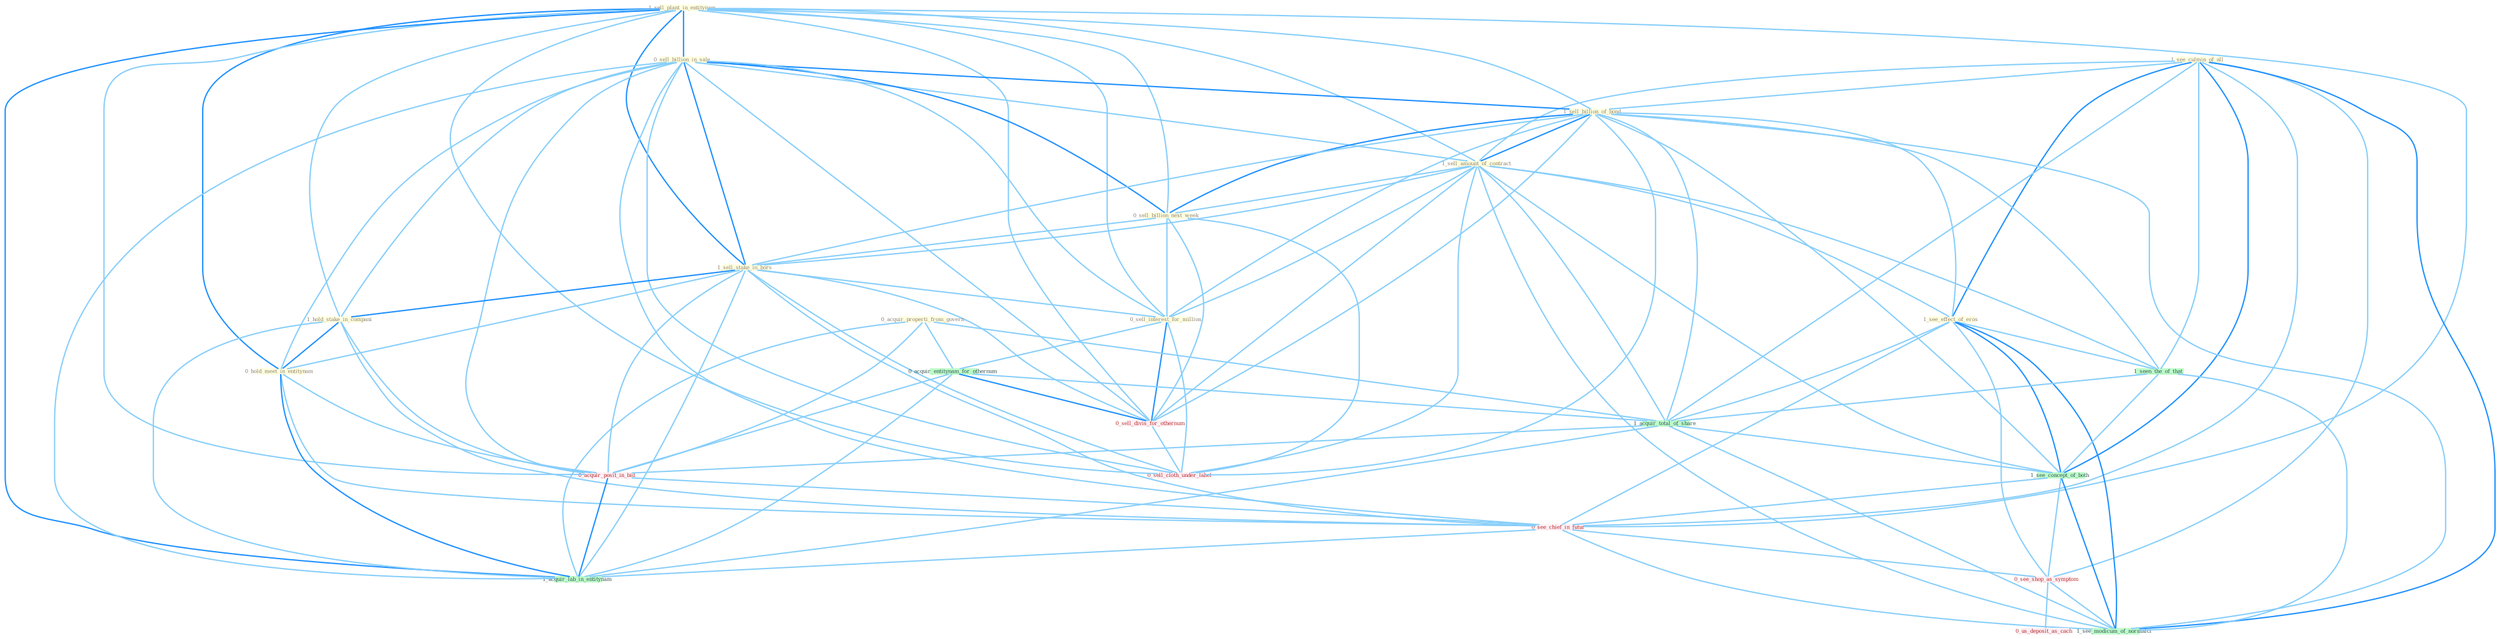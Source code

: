 Graph G{ 
    node
    [shape=polygon,style=filled,width=.5,height=.06,color="#BDFCC9",fixedsize=true,fontsize=4,
    fontcolor="#2f4f4f"];
    {node
    [color="#ffffe0", fontcolor="#8b7d6b"] "1_sell_plant_in_entitynam " "1_see_culmin_of_all " "0_sell_billion_in_sale " "1_sell_billion_of_bond " "1_sell_amount_of_contract " "1_see_effect_of_eros " "0_sell_billion_next_week " "1_sell_stake_in_hors " "1_hold_stake_in_compani " "0_sell_interest_for_million " "0_acquir_properti_from_govern " "0_hold_meet_in_entitynam "}
{node [color="#fff0f5", fontcolor="#b22222"] "0_sell_divis_for_othernum " "0_sell_cloth_under_label " "0_acquir_posit_in_bid " "0_see_chief_in_futur " "0_see_shop_as_symptom " "0_us_deposit_as_cach "}
edge [color="#B0E2FF"];

	"1_sell_plant_in_entitynam " -- "0_sell_billion_in_sale " [w="2", color="#1e90ff" , len=0.8];
	"1_sell_plant_in_entitynam " -- "1_sell_billion_of_bond " [w="1", color="#87cefa" ];
	"1_sell_plant_in_entitynam " -- "1_sell_amount_of_contract " [w="1", color="#87cefa" ];
	"1_sell_plant_in_entitynam " -- "0_sell_billion_next_week " [w="1", color="#87cefa" ];
	"1_sell_plant_in_entitynam " -- "1_sell_stake_in_hors " [w="2", color="#1e90ff" , len=0.8];
	"1_sell_plant_in_entitynam " -- "1_hold_stake_in_compani " [w="1", color="#87cefa" ];
	"1_sell_plant_in_entitynam " -- "0_sell_interest_for_million " [w="1", color="#87cefa" ];
	"1_sell_plant_in_entitynam " -- "0_hold_meet_in_entitynam " [w="2", color="#1e90ff" , len=0.8];
	"1_sell_plant_in_entitynam " -- "0_sell_divis_for_othernum " [w="1", color="#87cefa" ];
	"1_sell_plant_in_entitynam " -- "0_sell_cloth_under_label " [w="1", color="#87cefa" ];
	"1_sell_plant_in_entitynam " -- "0_acquir_posit_in_bid " [w="1", color="#87cefa" ];
	"1_sell_plant_in_entitynam " -- "0_see_chief_in_futur " [w="1", color="#87cefa" ];
	"1_sell_plant_in_entitynam " -- "1_acquir_lab_in_entitynam " [w="2", color="#1e90ff" , len=0.8];
	"1_see_culmin_of_all " -- "1_sell_billion_of_bond " [w="1", color="#87cefa" ];
	"1_see_culmin_of_all " -- "1_sell_amount_of_contract " [w="1", color="#87cefa" ];
	"1_see_culmin_of_all " -- "1_see_effect_of_eros " [w="2", color="#1e90ff" , len=0.8];
	"1_see_culmin_of_all " -- "1_seen_the_of_that " [w="1", color="#87cefa" ];
	"1_see_culmin_of_all " -- "1_acquir_total_of_share " [w="1", color="#87cefa" ];
	"1_see_culmin_of_all " -- "1_see_concept_of_both " [w="2", color="#1e90ff" , len=0.8];
	"1_see_culmin_of_all " -- "0_see_chief_in_futur " [w="1", color="#87cefa" ];
	"1_see_culmin_of_all " -- "0_see_shop_as_symptom " [w="1", color="#87cefa" ];
	"1_see_culmin_of_all " -- "1_see_modicum_of_normalci " [w="2", color="#1e90ff" , len=0.8];
	"0_sell_billion_in_sale " -- "1_sell_billion_of_bond " [w="2", color="#1e90ff" , len=0.8];
	"0_sell_billion_in_sale " -- "1_sell_amount_of_contract " [w="1", color="#87cefa" ];
	"0_sell_billion_in_sale " -- "0_sell_billion_next_week " [w="2", color="#1e90ff" , len=0.8];
	"0_sell_billion_in_sale " -- "1_sell_stake_in_hors " [w="2", color="#1e90ff" , len=0.8];
	"0_sell_billion_in_sale " -- "1_hold_stake_in_compani " [w="1", color="#87cefa" ];
	"0_sell_billion_in_sale " -- "0_sell_interest_for_million " [w="1", color="#87cefa" ];
	"0_sell_billion_in_sale " -- "0_hold_meet_in_entitynam " [w="1", color="#87cefa" ];
	"0_sell_billion_in_sale " -- "0_sell_divis_for_othernum " [w="1", color="#87cefa" ];
	"0_sell_billion_in_sale " -- "0_sell_cloth_under_label " [w="1", color="#87cefa" ];
	"0_sell_billion_in_sale " -- "0_acquir_posit_in_bid " [w="1", color="#87cefa" ];
	"0_sell_billion_in_sale " -- "0_see_chief_in_futur " [w="1", color="#87cefa" ];
	"0_sell_billion_in_sale " -- "1_acquir_lab_in_entitynam " [w="1", color="#87cefa" ];
	"1_sell_billion_of_bond " -- "1_sell_amount_of_contract " [w="2", color="#1e90ff" , len=0.8];
	"1_sell_billion_of_bond " -- "1_see_effect_of_eros " [w="1", color="#87cefa" ];
	"1_sell_billion_of_bond " -- "0_sell_billion_next_week " [w="2", color="#1e90ff" , len=0.8];
	"1_sell_billion_of_bond " -- "1_sell_stake_in_hors " [w="1", color="#87cefa" ];
	"1_sell_billion_of_bond " -- "0_sell_interest_for_million " [w="1", color="#87cefa" ];
	"1_sell_billion_of_bond " -- "1_seen_the_of_that " [w="1", color="#87cefa" ];
	"1_sell_billion_of_bond " -- "0_sell_divis_for_othernum " [w="1", color="#87cefa" ];
	"1_sell_billion_of_bond " -- "1_acquir_total_of_share " [w="1", color="#87cefa" ];
	"1_sell_billion_of_bond " -- "0_sell_cloth_under_label " [w="1", color="#87cefa" ];
	"1_sell_billion_of_bond " -- "1_see_concept_of_both " [w="1", color="#87cefa" ];
	"1_sell_billion_of_bond " -- "1_see_modicum_of_normalci " [w="1", color="#87cefa" ];
	"1_sell_amount_of_contract " -- "1_see_effect_of_eros " [w="1", color="#87cefa" ];
	"1_sell_amount_of_contract " -- "0_sell_billion_next_week " [w="1", color="#87cefa" ];
	"1_sell_amount_of_contract " -- "1_sell_stake_in_hors " [w="1", color="#87cefa" ];
	"1_sell_amount_of_contract " -- "0_sell_interest_for_million " [w="1", color="#87cefa" ];
	"1_sell_amount_of_contract " -- "1_seen_the_of_that " [w="1", color="#87cefa" ];
	"1_sell_amount_of_contract " -- "0_sell_divis_for_othernum " [w="1", color="#87cefa" ];
	"1_sell_amount_of_contract " -- "1_acquir_total_of_share " [w="1", color="#87cefa" ];
	"1_sell_amount_of_contract " -- "0_sell_cloth_under_label " [w="1", color="#87cefa" ];
	"1_sell_amount_of_contract " -- "1_see_concept_of_both " [w="1", color="#87cefa" ];
	"1_sell_amount_of_contract " -- "1_see_modicum_of_normalci " [w="1", color="#87cefa" ];
	"1_see_effect_of_eros " -- "1_seen_the_of_that " [w="1", color="#87cefa" ];
	"1_see_effect_of_eros " -- "1_acquir_total_of_share " [w="1", color="#87cefa" ];
	"1_see_effect_of_eros " -- "1_see_concept_of_both " [w="2", color="#1e90ff" , len=0.8];
	"1_see_effect_of_eros " -- "0_see_chief_in_futur " [w="1", color="#87cefa" ];
	"1_see_effect_of_eros " -- "0_see_shop_as_symptom " [w="1", color="#87cefa" ];
	"1_see_effect_of_eros " -- "1_see_modicum_of_normalci " [w="2", color="#1e90ff" , len=0.8];
	"0_sell_billion_next_week " -- "1_sell_stake_in_hors " [w="1", color="#87cefa" ];
	"0_sell_billion_next_week " -- "0_sell_interest_for_million " [w="1", color="#87cefa" ];
	"0_sell_billion_next_week " -- "0_sell_divis_for_othernum " [w="1", color="#87cefa" ];
	"0_sell_billion_next_week " -- "0_sell_cloth_under_label " [w="1", color="#87cefa" ];
	"1_sell_stake_in_hors " -- "1_hold_stake_in_compani " [w="2", color="#1e90ff" , len=0.8];
	"1_sell_stake_in_hors " -- "0_sell_interest_for_million " [w="1", color="#87cefa" ];
	"1_sell_stake_in_hors " -- "0_hold_meet_in_entitynam " [w="1", color="#87cefa" ];
	"1_sell_stake_in_hors " -- "0_sell_divis_for_othernum " [w="1", color="#87cefa" ];
	"1_sell_stake_in_hors " -- "0_sell_cloth_under_label " [w="1", color="#87cefa" ];
	"1_sell_stake_in_hors " -- "0_acquir_posit_in_bid " [w="1", color="#87cefa" ];
	"1_sell_stake_in_hors " -- "0_see_chief_in_futur " [w="1", color="#87cefa" ];
	"1_sell_stake_in_hors " -- "1_acquir_lab_in_entitynam " [w="1", color="#87cefa" ];
	"1_hold_stake_in_compani " -- "0_hold_meet_in_entitynam " [w="2", color="#1e90ff" , len=0.8];
	"1_hold_stake_in_compani " -- "0_acquir_posit_in_bid " [w="1", color="#87cefa" ];
	"1_hold_stake_in_compani " -- "0_see_chief_in_futur " [w="1", color="#87cefa" ];
	"1_hold_stake_in_compani " -- "1_acquir_lab_in_entitynam " [w="1", color="#87cefa" ];
	"0_sell_interest_for_million " -- "0_acquir_entitynam_for_othernum " [w="1", color="#87cefa" ];
	"0_sell_interest_for_million " -- "0_sell_divis_for_othernum " [w="2", color="#1e90ff" , len=0.8];
	"0_sell_interest_for_million " -- "0_sell_cloth_under_label " [w="1", color="#87cefa" ];
	"0_acquir_properti_from_govern " -- "0_acquir_entitynam_for_othernum " [w="1", color="#87cefa" ];
	"0_acquir_properti_from_govern " -- "1_acquir_total_of_share " [w="1", color="#87cefa" ];
	"0_acquir_properti_from_govern " -- "0_acquir_posit_in_bid " [w="1", color="#87cefa" ];
	"0_acquir_properti_from_govern " -- "1_acquir_lab_in_entitynam " [w="1", color="#87cefa" ];
	"0_hold_meet_in_entitynam " -- "0_acquir_posit_in_bid " [w="1", color="#87cefa" ];
	"0_hold_meet_in_entitynam " -- "0_see_chief_in_futur " [w="1", color="#87cefa" ];
	"0_hold_meet_in_entitynam " -- "1_acquir_lab_in_entitynam " [w="2", color="#1e90ff" , len=0.8];
	"0_acquir_entitynam_for_othernum " -- "0_sell_divis_for_othernum " [w="2", color="#1e90ff" , len=0.8];
	"0_acquir_entitynam_for_othernum " -- "1_acquir_total_of_share " [w="1", color="#87cefa" ];
	"0_acquir_entitynam_for_othernum " -- "0_acquir_posit_in_bid " [w="1", color="#87cefa" ];
	"0_acquir_entitynam_for_othernum " -- "1_acquir_lab_in_entitynam " [w="1", color="#87cefa" ];
	"1_seen_the_of_that " -- "1_acquir_total_of_share " [w="1", color="#87cefa" ];
	"1_seen_the_of_that " -- "1_see_concept_of_both " [w="1", color="#87cefa" ];
	"1_seen_the_of_that " -- "1_see_modicum_of_normalci " [w="1", color="#87cefa" ];
	"0_sell_divis_for_othernum " -- "0_sell_cloth_under_label " [w="1", color="#87cefa" ];
	"1_acquir_total_of_share " -- "0_acquir_posit_in_bid " [w="1", color="#87cefa" ];
	"1_acquir_total_of_share " -- "1_see_concept_of_both " [w="1", color="#87cefa" ];
	"1_acquir_total_of_share " -- "1_acquir_lab_in_entitynam " [w="1", color="#87cefa" ];
	"1_acquir_total_of_share " -- "1_see_modicum_of_normalci " [w="1", color="#87cefa" ];
	"0_acquir_posit_in_bid " -- "0_see_chief_in_futur " [w="1", color="#87cefa" ];
	"0_acquir_posit_in_bid " -- "1_acquir_lab_in_entitynam " [w="2", color="#1e90ff" , len=0.8];
	"1_see_concept_of_both " -- "0_see_chief_in_futur " [w="1", color="#87cefa" ];
	"1_see_concept_of_both " -- "0_see_shop_as_symptom " [w="1", color="#87cefa" ];
	"1_see_concept_of_both " -- "1_see_modicum_of_normalci " [w="2", color="#1e90ff" , len=0.8];
	"0_see_chief_in_futur " -- "0_see_shop_as_symptom " [w="1", color="#87cefa" ];
	"0_see_chief_in_futur " -- "1_acquir_lab_in_entitynam " [w="1", color="#87cefa" ];
	"0_see_chief_in_futur " -- "1_see_modicum_of_normalci " [w="1", color="#87cefa" ];
	"0_see_shop_as_symptom " -- "0_us_deposit_as_cach " [w="1", color="#87cefa" ];
	"0_see_shop_as_symptom " -- "1_see_modicum_of_normalci " [w="1", color="#87cefa" ];
}